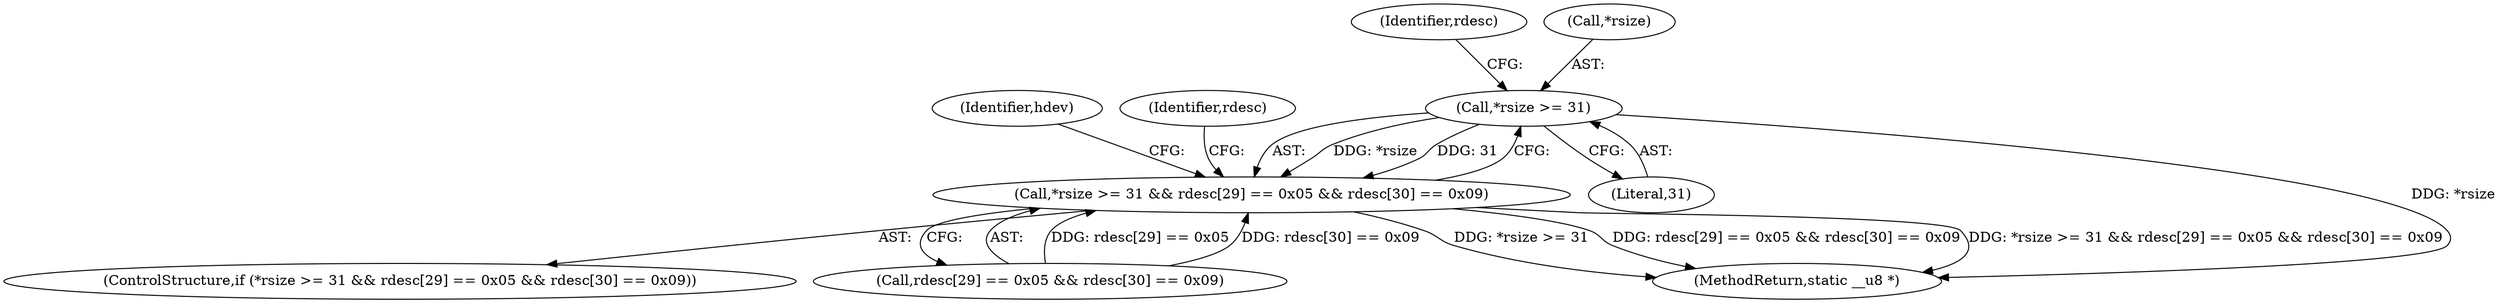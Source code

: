 digraph "0_linux_4ab25786c87eb20857bbb715c3ae34ec8fd6a214_2@pointer" {
"1000107" [label="(Call,*rsize >= 31)"];
"1000106" [label="(Call,*rsize >= 31 && rdesc[29] == 0x05 && rdesc[30] == 0x09)"];
"1000110" [label="(Literal,31)"];
"1000114" [label="(Identifier,rdesc)"];
"1000106" [label="(Call,*rsize >= 31 && rdesc[29] == 0x05 && rdesc[30] == 0x09)"];
"1000111" [label="(Call,rdesc[29] == 0x05 && rdesc[30] == 0x09)"];
"1000108" [label="(Call,*rsize)"];
"1000124" [label="(Identifier,hdev)"];
"1000105" [label="(ControlStructure,if (*rsize >= 31 && rdesc[29] == 0x05 && rdesc[30] == 0x09))"];
"1000133" [label="(MethodReturn,static __u8 *)"];
"1000107" [label="(Call,*rsize >= 31)"];
"1000132" [label="(Identifier,rdesc)"];
"1000107" -> "1000106"  [label="AST: "];
"1000107" -> "1000110"  [label="CFG: "];
"1000108" -> "1000107"  [label="AST: "];
"1000110" -> "1000107"  [label="AST: "];
"1000114" -> "1000107"  [label="CFG: "];
"1000106" -> "1000107"  [label="CFG: "];
"1000107" -> "1000133"  [label="DDG: *rsize"];
"1000107" -> "1000106"  [label="DDG: *rsize"];
"1000107" -> "1000106"  [label="DDG: 31"];
"1000106" -> "1000105"  [label="AST: "];
"1000106" -> "1000111"  [label="CFG: "];
"1000111" -> "1000106"  [label="AST: "];
"1000124" -> "1000106"  [label="CFG: "];
"1000132" -> "1000106"  [label="CFG: "];
"1000106" -> "1000133"  [label="DDG: *rsize >= 31"];
"1000106" -> "1000133"  [label="DDG: rdesc[29] == 0x05 && rdesc[30] == 0x09"];
"1000106" -> "1000133"  [label="DDG: *rsize >= 31 && rdesc[29] == 0x05 && rdesc[30] == 0x09"];
"1000111" -> "1000106"  [label="DDG: rdesc[29] == 0x05"];
"1000111" -> "1000106"  [label="DDG: rdesc[30] == 0x09"];
}
